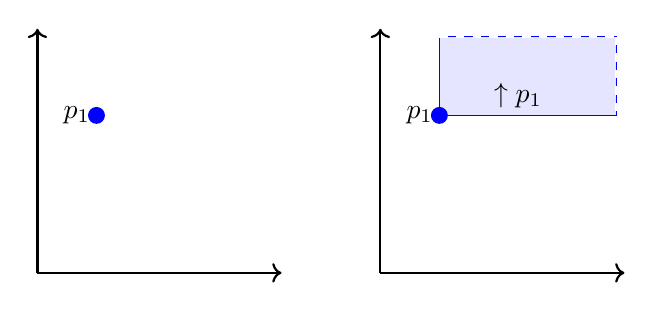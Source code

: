 \begin{tikzpicture}
\draw[->, thick] (0,0)--(3.1,0) {};
\draw[->, thick] (0,0)--(0,3.1) {};
\node at (0.5,2) {$p_1$};
\filldraw[fill=blue,draw=blue] (0.75,2) circle(0.1);
\end{tikzpicture}\hspace{1cm} 
\begin{tikzpicture}
\draw[->, thick] (0,0)--(3.1,0) {};
\draw[->, thick] (0,0)--(0,3.1) {};
\draw[draw=blue, fill=blue!10!white] (0.75,2) rectangle ++(2.25,1);
\draw[thick, color=white, dashed] (0.75,3) -- (3,3);
\draw[thick, color=white, dashed] (3,3) -- (3,2);
\node at (1.75,2.25) {$\uparrow p_1$};
\node at (0.5,2) {$p_1$};
\filldraw[fill=blue,draw=blue] (0.75,2) circle(0.1);
\end{tikzpicture}
